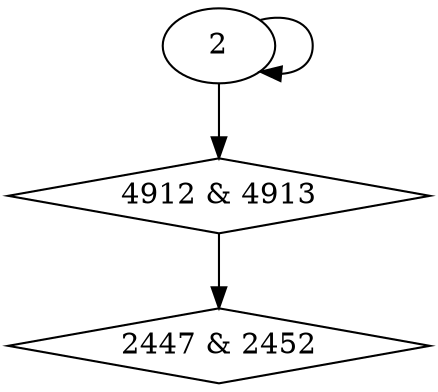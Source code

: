 digraph {
0 [label = "2447 & 2452", shape = diamond];
1 [label = "4912 & 4913", shape = diamond];
1 -> 0;
2 -> 1;
2 -> 2;
}
